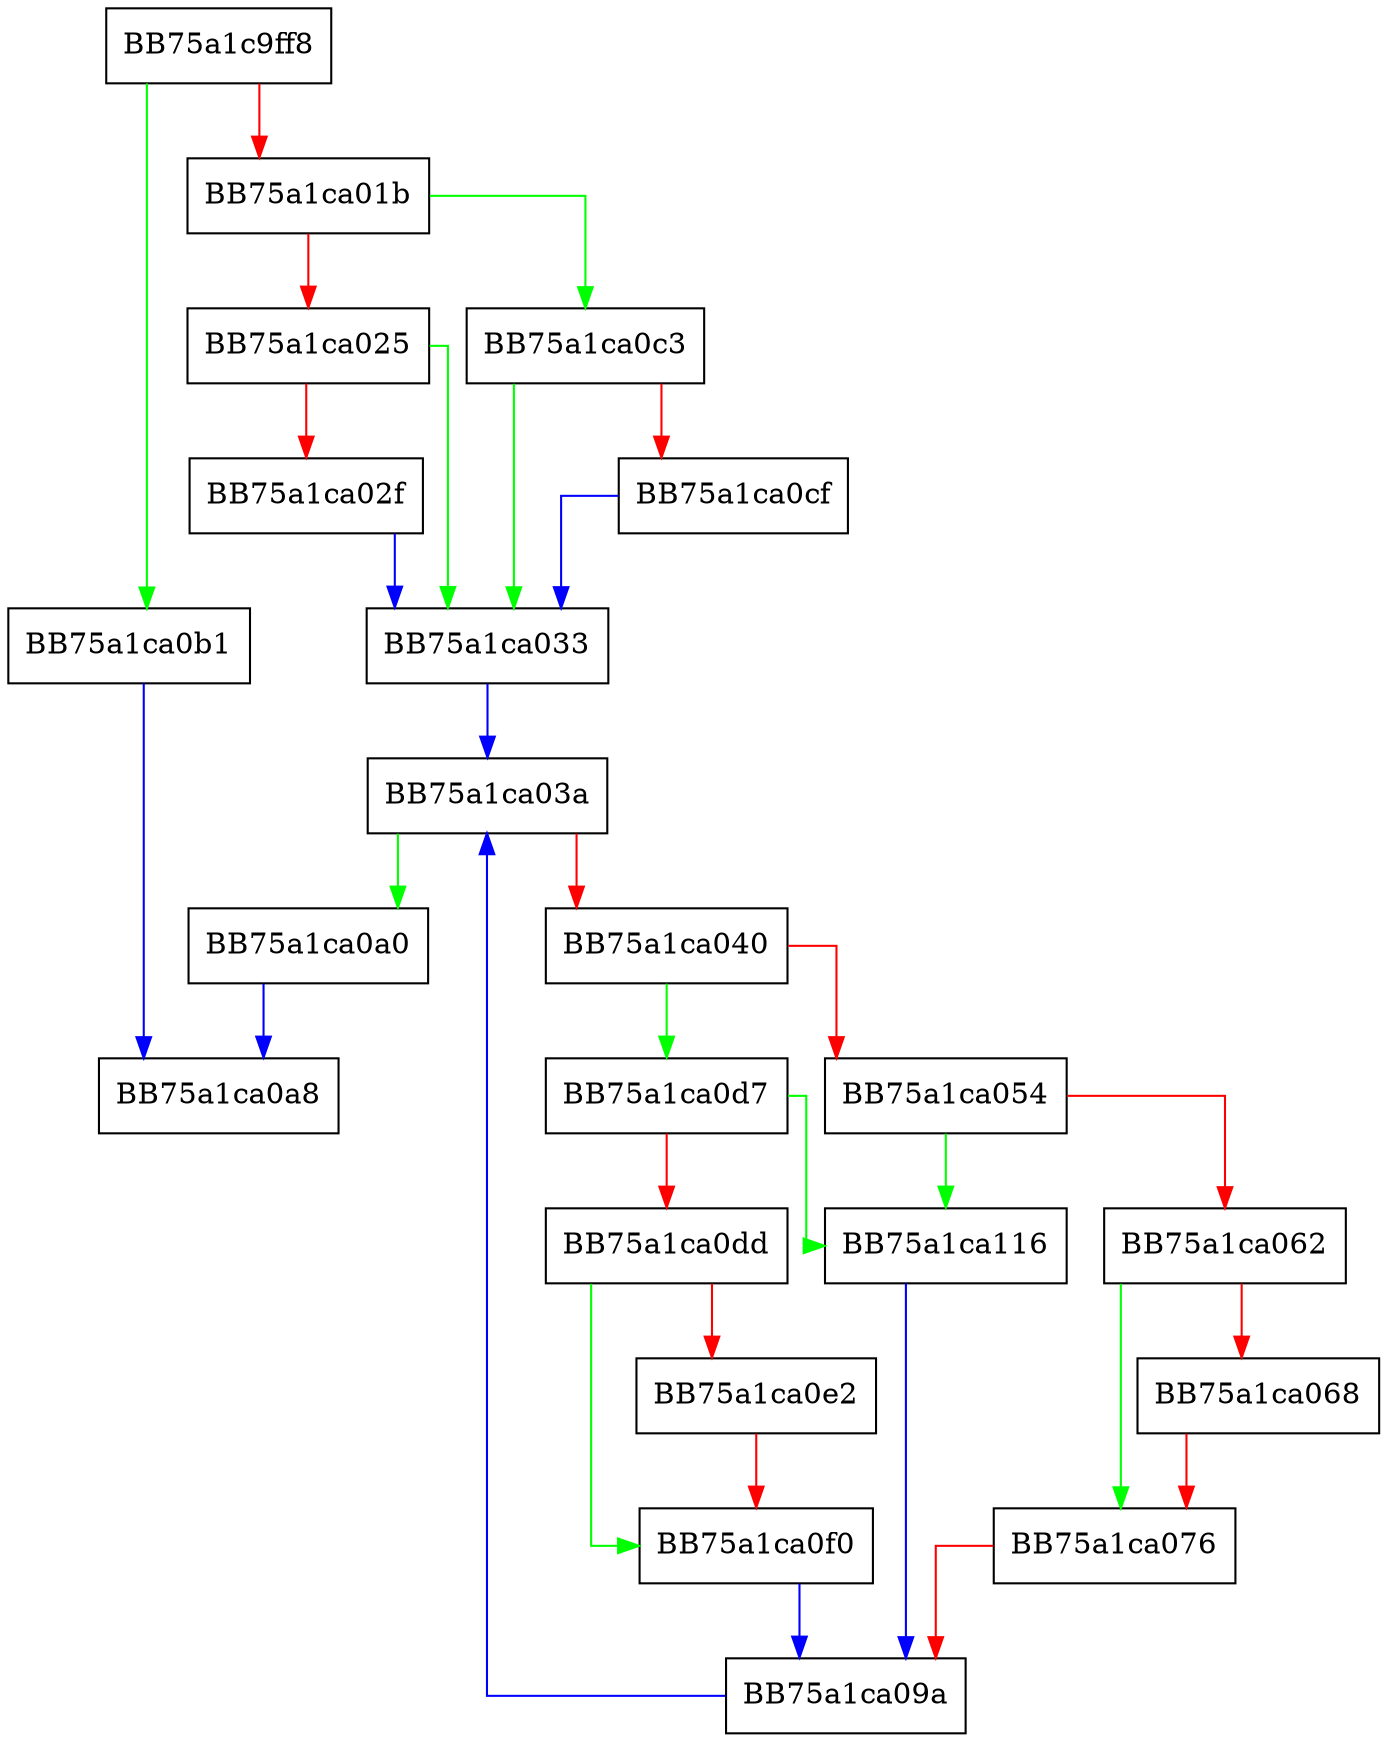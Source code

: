 digraph _Insert_node {
  node [shape="box"];
  graph [splines=ortho];
  BB75a1c9ff8 -> BB75a1ca0b1 [color="green"];
  BB75a1c9ff8 -> BB75a1ca01b [color="red"];
  BB75a1ca01b -> BB75a1ca0c3 [color="green"];
  BB75a1ca01b -> BB75a1ca025 [color="red"];
  BB75a1ca025 -> BB75a1ca033 [color="green"];
  BB75a1ca025 -> BB75a1ca02f [color="red"];
  BB75a1ca02f -> BB75a1ca033 [color="blue"];
  BB75a1ca033 -> BB75a1ca03a [color="blue"];
  BB75a1ca03a -> BB75a1ca0a0 [color="green"];
  BB75a1ca03a -> BB75a1ca040 [color="red"];
  BB75a1ca040 -> BB75a1ca0d7 [color="green"];
  BB75a1ca040 -> BB75a1ca054 [color="red"];
  BB75a1ca054 -> BB75a1ca116 [color="green"];
  BB75a1ca054 -> BB75a1ca062 [color="red"];
  BB75a1ca062 -> BB75a1ca076 [color="green"];
  BB75a1ca062 -> BB75a1ca068 [color="red"];
  BB75a1ca068 -> BB75a1ca076 [color="red"];
  BB75a1ca076 -> BB75a1ca09a [color="red"];
  BB75a1ca09a -> BB75a1ca03a [color="blue"];
  BB75a1ca0a0 -> BB75a1ca0a8 [color="blue"];
  BB75a1ca0b1 -> BB75a1ca0a8 [color="blue"];
  BB75a1ca0c3 -> BB75a1ca033 [color="green"];
  BB75a1ca0c3 -> BB75a1ca0cf [color="red"];
  BB75a1ca0cf -> BB75a1ca033 [color="blue"];
  BB75a1ca0d7 -> BB75a1ca116 [color="green"];
  BB75a1ca0d7 -> BB75a1ca0dd [color="red"];
  BB75a1ca0dd -> BB75a1ca0f0 [color="green"];
  BB75a1ca0dd -> BB75a1ca0e2 [color="red"];
  BB75a1ca0e2 -> BB75a1ca0f0 [color="red"];
  BB75a1ca0f0 -> BB75a1ca09a [color="blue"];
  BB75a1ca116 -> BB75a1ca09a [color="blue"];
}
